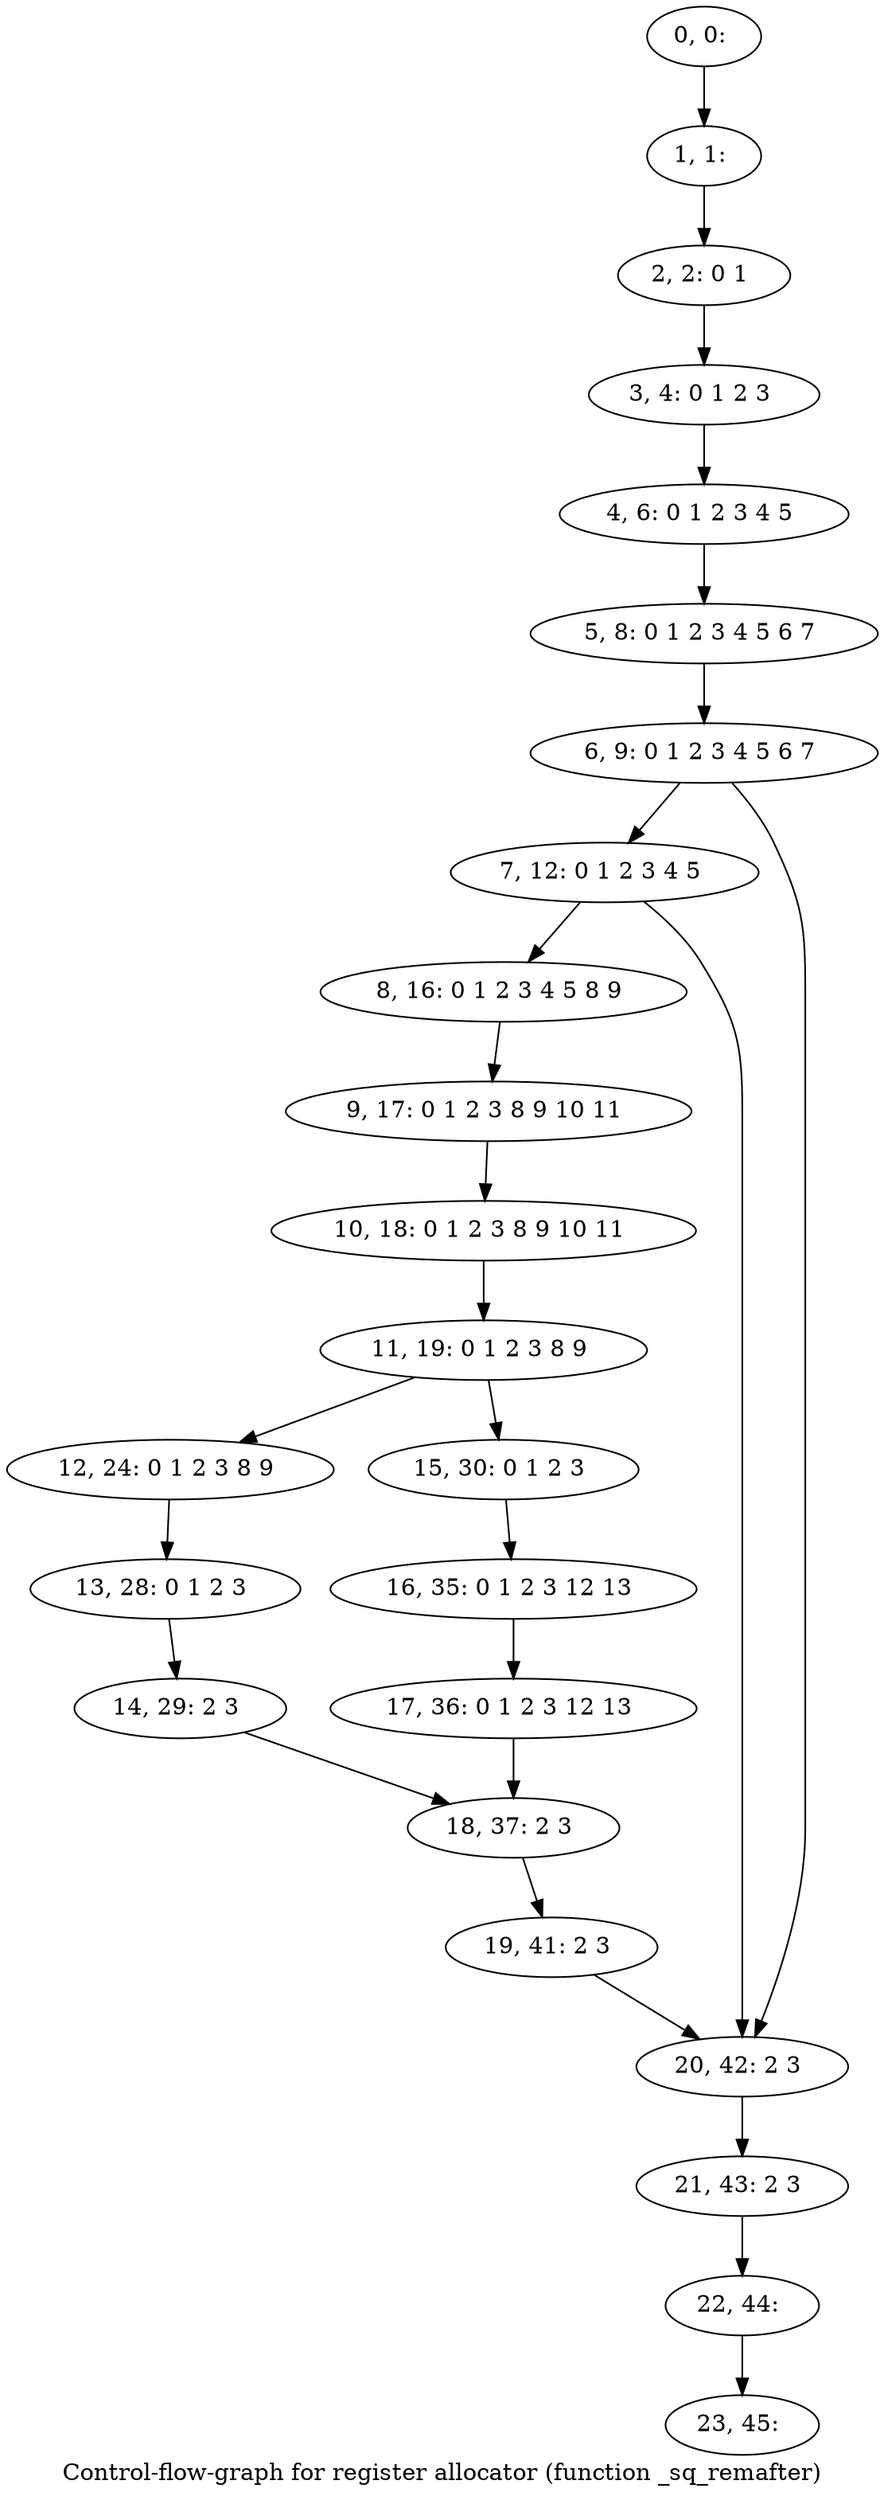 digraph G {
graph [label="Control-flow-graph for register allocator (function _sq_remafter)"]
0[label="0, 0: "];
1[label="1, 1: "];
2[label="2, 2: 0 1 "];
3[label="3, 4: 0 1 2 3 "];
4[label="4, 6: 0 1 2 3 4 5 "];
5[label="5, 8: 0 1 2 3 4 5 6 7 "];
6[label="6, 9: 0 1 2 3 4 5 6 7 "];
7[label="7, 12: 0 1 2 3 4 5 "];
8[label="8, 16: 0 1 2 3 4 5 8 9 "];
9[label="9, 17: 0 1 2 3 8 9 10 11 "];
10[label="10, 18: 0 1 2 3 8 9 10 11 "];
11[label="11, 19: 0 1 2 3 8 9 "];
12[label="12, 24: 0 1 2 3 8 9 "];
13[label="13, 28: 0 1 2 3 "];
14[label="14, 29: 2 3 "];
15[label="15, 30: 0 1 2 3 "];
16[label="16, 35: 0 1 2 3 12 13 "];
17[label="17, 36: 0 1 2 3 12 13 "];
18[label="18, 37: 2 3 "];
19[label="19, 41: 2 3 "];
20[label="20, 42: 2 3 "];
21[label="21, 43: 2 3 "];
22[label="22, 44: "];
23[label="23, 45: "];
0->1 ;
1->2 ;
2->3 ;
3->4 ;
4->5 ;
5->6 ;
6->7 ;
6->20 ;
7->8 ;
7->20 ;
8->9 ;
9->10 ;
10->11 ;
11->12 ;
11->15 ;
12->13 ;
13->14 ;
14->18 ;
15->16 ;
16->17 ;
17->18 ;
18->19 ;
19->20 ;
20->21 ;
21->22 ;
22->23 ;
}

